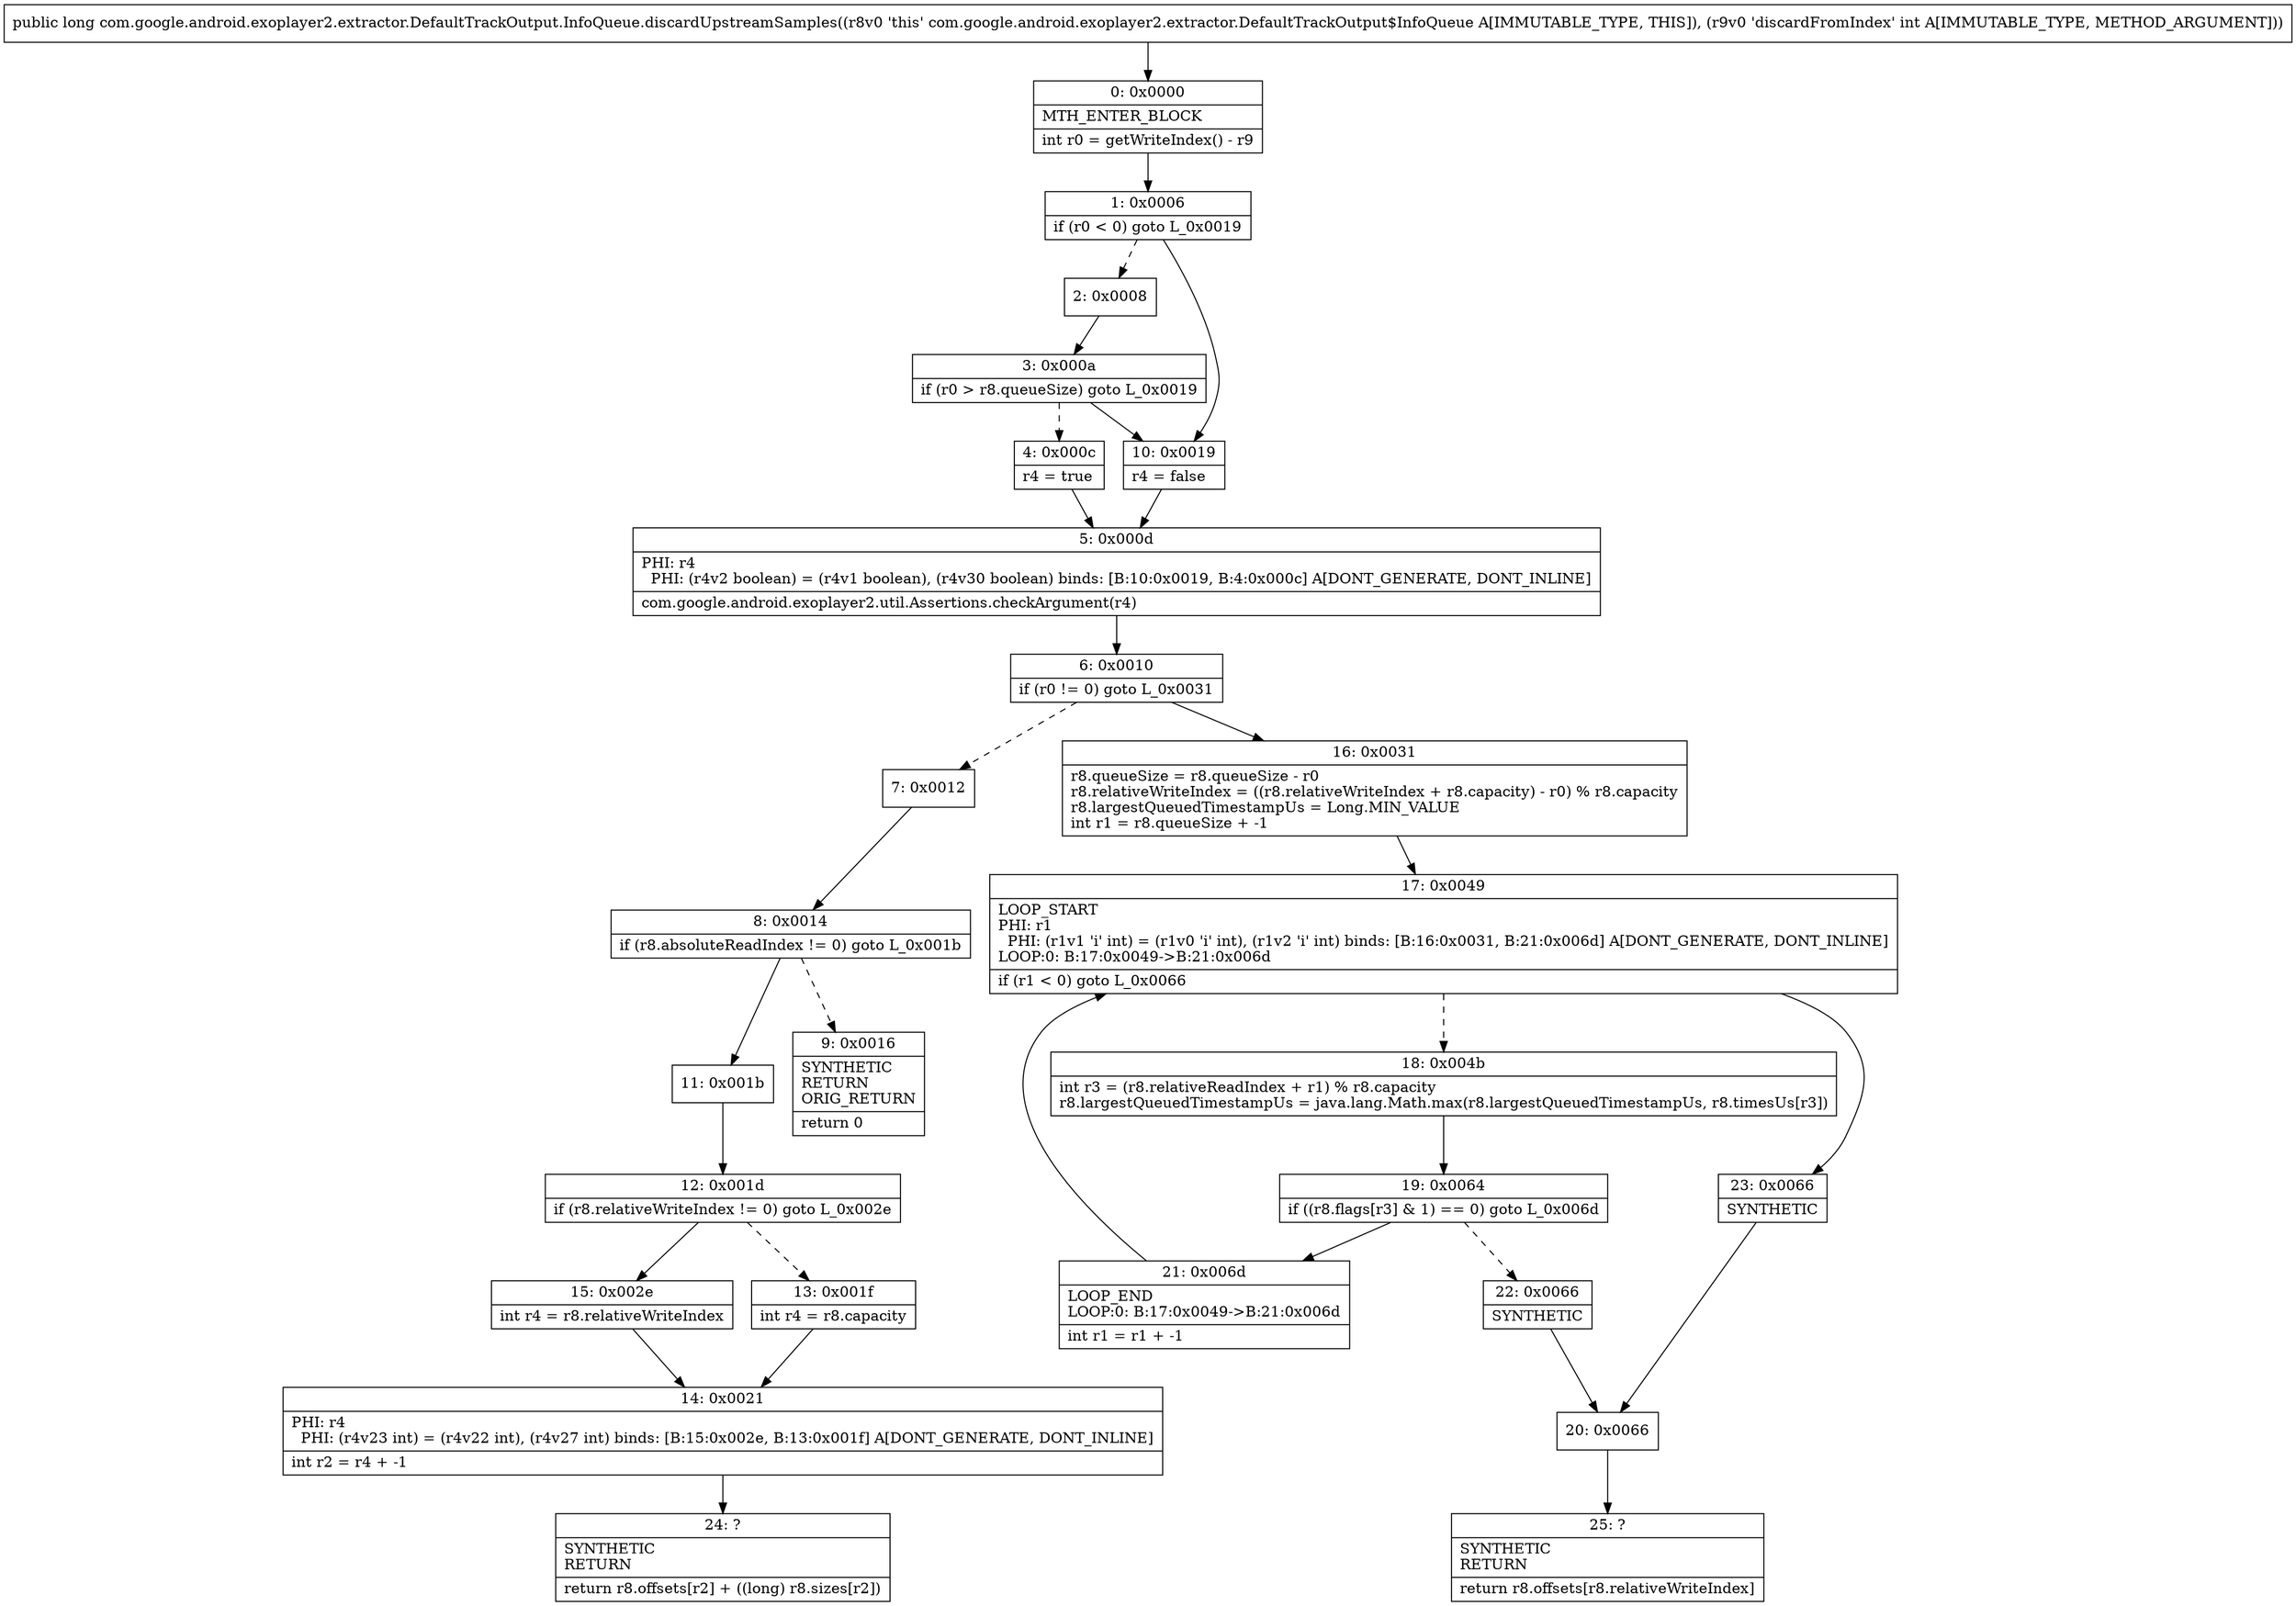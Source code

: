 digraph "CFG forcom.google.android.exoplayer2.extractor.DefaultTrackOutput.InfoQueue.discardUpstreamSamples(I)J" {
Node_0 [shape=record,label="{0\:\ 0x0000|MTH_ENTER_BLOCK\l|int r0 = getWriteIndex() \- r9\l}"];
Node_1 [shape=record,label="{1\:\ 0x0006|if (r0 \< 0) goto L_0x0019\l}"];
Node_2 [shape=record,label="{2\:\ 0x0008}"];
Node_3 [shape=record,label="{3\:\ 0x000a|if (r0 \> r8.queueSize) goto L_0x0019\l}"];
Node_4 [shape=record,label="{4\:\ 0x000c|r4 = true\l}"];
Node_5 [shape=record,label="{5\:\ 0x000d|PHI: r4 \l  PHI: (r4v2 boolean) = (r4v1 boolean), (r4v30 boolean) binds: [B:10:0x0019, B:4:0x000c] A[DONT_GENERATE, DONT_INLINE]\l|com.google.android.exoplayer2.util.Assertions.checkArgument(r4)\l}"];
Node_6 [shape=record,label="{6\:\ 0x0010|if (r0 != 0) goto L_0x0031\l}"];
Node_7 [shape=record,label="{7\:\ 0x0012}"];
Node_8 [shape=record,label="{8\:\ 0x0014|if (r8.absoluteReadIndex != 0) goto L_0x001b\l}"];
Node_9 [shape=record,label="{9\:\ 0x0016|SYNTHETIC\lRETURN\lORIG_RETURN\l|return 0\l}"];
Node_10 [shape=record,label="{10\:\ 0x0019|r4 = false\l}"];
Node_11 [shape=record,label="{11\:\ 0x001b}"];
Node_12 [shape=record,label="{12\:\ 0x001d|if (r8.relativeWriteIndex != 0) goto L_0x002e\l}"];
Node_13 [shape=record,label="{13\:\ 0x001f|int r4 = r8.capacity\l}"];
Node_14 [shape=record,label="{14\:\ 0x0021|PHI: r4 \l  PHI: (r4v23 int) = (r4v22 int), (r4v27 int) binds: [B:15:0x002e, B:13:0x001f] A[DONT_GENERATE, DONT_INLINE]\l|int r2 = r4 + \-1\l}"];
Node_15 [shape=record,label="{15\:\ 0x002e|int r4 = r8.relativeWriteIndex\l}"];
Node_16 [shape=record,label="{16\:\ 0x0031|r8.queueSize = r8.queueSize \- r0\lr8.relativeWriteIndex = ((r8.relativeWriteIndex + r8.capacity) \- r0) % r8.capacity\lr8.largestQueuedTimestampUs = Long.MIN_VALUE\lint r1 = r8.queueSize + \-1\l}"];
Node_17 [shape=record,label="{17\:\ 0x0049|LOOP_START\lPHI: r1 \l  PHI: (r1v1 'i' int) = (r1v0 'i' int), (r1v2 'i' int) binds: [B:16:0x0031, B:21:0x006d] A[DONT_GENERATE, DONT_INLINE]\lLOOP:0: B:17:0x0049\-\>B:21:0x006d\l|if (r1 \< 0) goto L_0x0066\l}"];
Node_18 [shape=record,label="{18\:\ 0x004b|int r3 = (r8.relativeReadIndex + r1) % r8.capacity\lr8.largestQueuedTimestampUs = java.lang.Math.max(r8.largestQueuedTimestampUs, r8.timesUs[r3])\l}"];
Node_19 [shape=record,label="{19\:\ 0x0064|if ((r8.flags[r3] & 1) == 0) goto L_0x006d\l}"];
Node_20 [shape=record,label="{20\:\ 0x0066}"];
Node_21 [shape=record,label="{21\:\ 0x006d|LOOP_END\lLOOP:0: B:17:0x0049\-\>B:21:0x006d\l|int r1 = r1 + \-1\l}"];
Node_22 [shape=record,label="{22\:\ 0x0066|SYNTHETIC\l}"];
Node_23 [shape=record,label="{23\:\ 0x0066|SYNTHETIC\l}"];
Node_24 [shape=record,label="{24\:\ ?|SYNTHETIC\lRETURN\l|return r8.offsets[r2] + ((long) r8.sizes[r2])\l}"];
Node_25 [shape=record,label="{25\:\ ?|SYNTHETIC\lRETURN\l|return r8.offsets[r8.relativeWriteIndex]\l}"];
MethodNode[shape=record,label="{public long com.google.android.exoplayer2.extractor.DefaultTrackOutput.InfoQueue.discardUpstreamSamples((r8v0 'this' com.google.android.exoplayer2.extractor.DefaultTrackOutput$InfoQueue A[IMMUTABLE_TYPE, THIS]), (r9v0 'discardFromIndex' int A[IMMUTABLE_TYPE, METHOD_ARGUMENT])) }"];
MethodNode -> Node_0;
Node_0 -> Node_1;
Node_1 -> Node_2[style=dashed];
Node_1 -> Node_10;
Node_2 -> Node_3;
Node_3 -> Node_4[style=dashed];
Node_3 -> Node_10;
Node_4 -> Node_5;
Node_5 -> Node_6;
Node_6 -> Node_7[style=dashed];
Node_6 -> Node_16;
Node_7 -> Node_8;
Node_8 -> Node_9[style=dashed];
Node_8 -> Node_11;
Node_10 -> Node_5;
Node_11 -> Node_12;
Node_12 -> Node_13[style=dashed];
Node_12 -> Node_15;
Node_13 -> Node_14;
Node_14 -> Node_24;
Node_15 -> Node_14;
Node_16 -> Node_17;
Node_17 -> Node_18[style=dashed];
Node_17 -> Node_23;
Node_18 -> Node_19;
Node_19 -> Node_21;
Node_19 -> Node_22[style=dashed];
Node_20 -> Node_25;
Node_21 -> Node_17;
Node_22 -> Node_20;
Node_23 -> Node_20;
}

